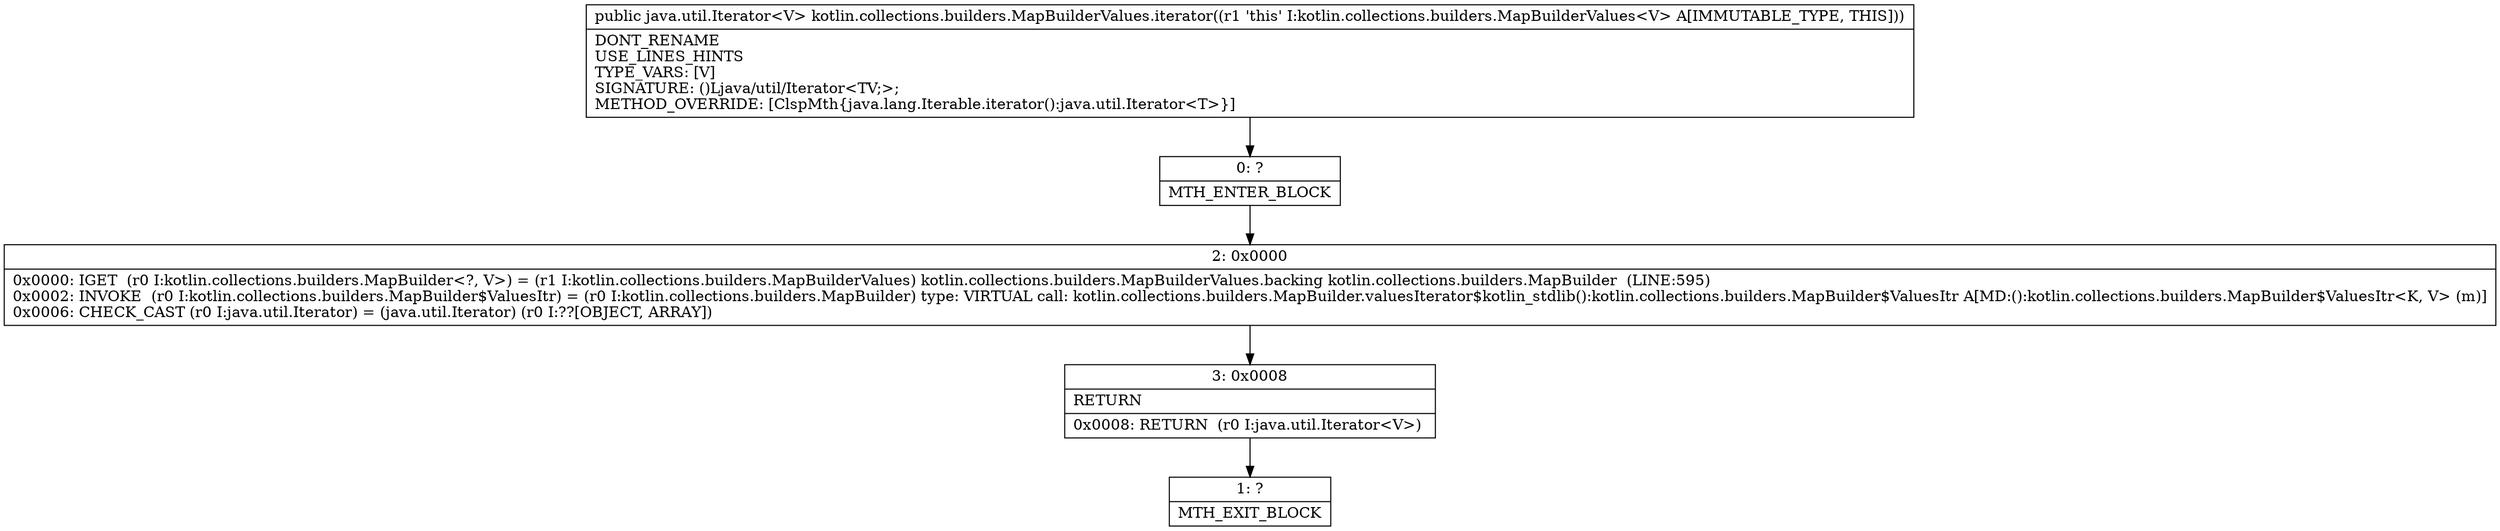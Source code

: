 digraph "CFG forkotlin.collections.builders.MapBuilderValues.iterator()Ljava\/util\/Iterator;" {
Node_0 [shape=record,label="{0\:\ ?|MTH_ENTER_BLOCK\l}"];
Node_2 [shape=record,label="{2\:\ 0x0000|0x0000: IGET  (r0 I:kotlin.collections.builders.MapBuilder\<?, V\>) = (r1 I:kotlin.collections.builders.MapBuilderValues) kotlin.collections.builders.MapBuilderValues.backing kotlin.collections.builders.MapBuilder  (LINE:595)\l0x0002: INVOKE  (r0 I:kotlin.collections.builders.MapBuilder$ValuesItr) = (r0 I:kotlin.collections.builders.MapBuilder) type: VIRTUAL call: kotlin.collections.builders.MapBuilder.valuesIterator$kotlin_stdlib():kotlin.collections.builders.MapBuilder$ValuesItr A[MD:():kotlin.collections.builders.MapBuilder$ValuesItr\<K, V\> (m)]\l0x0006: CHECK_CAST (r0 I:java.util.Iterator) = (java.util.Iterator) (r0 I:??[OBJECT, ARRAY]) \l}"];
Node_3 [shape=record,label="{3\:\ 0x0008|RETURN\l|0x0008: RETURN  (r0 I:java.util.Iterator\<V\>) \l}"];
Node_1 [shape=record,label="{1\:\ ?|MTH_EXIT_BLOCK\l}"];
MethodNode[shape=record,label="{public java.util.Iterator\<V\> kotlin.collections.builders.MapBuilderValues.iterator((r1 'this' I:kotlin.collections.builders.MapBuilderValues\<V\> A[IMMUTABLE_TYPE, THIS]))  | DONT_RENAME\lUSE_LINES_HINTS\lTYPE_VARS: [V]\lSIGNATURE: ()Ljava\/util\/Iterator\<TV;\>;\lMETHOD_OVERRIDE: [ClspMth\{java.lang.Iterable.iterator():java.util.Iterator\<T\>\}]\l}"];
MethodNode -> Node_0;Node_0 -> Node_2;
Node_2 -> Node_3;
Node_3 -> Node_1;
}

